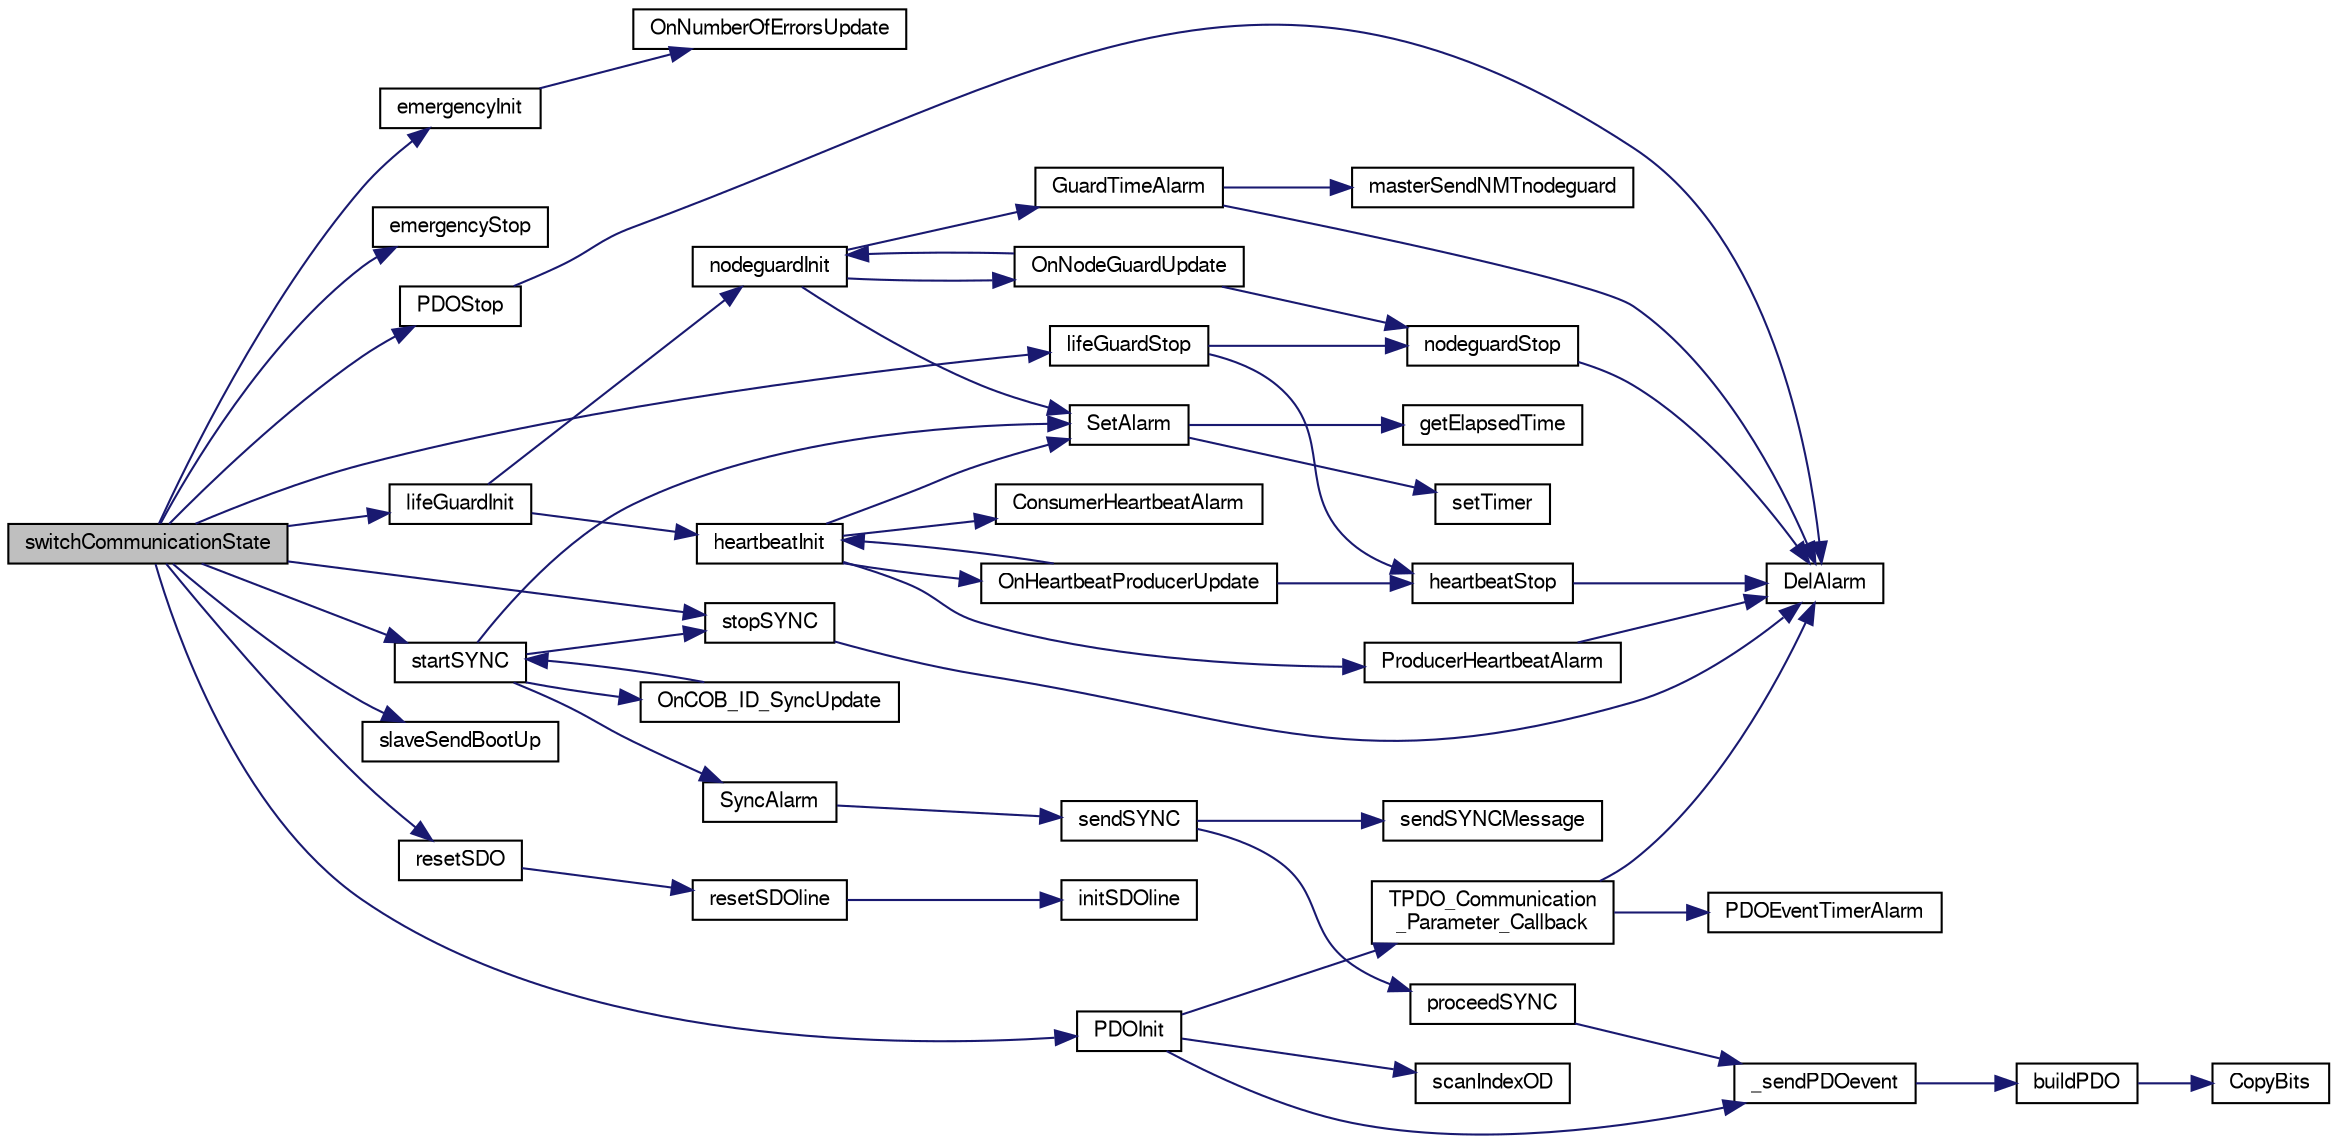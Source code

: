 digraph "switchCommunicationState"
{
  edge [fontname="FreeSans",fontsize="10",labelfontname="FreeSans",labelfontsize="10"];
  node [fontname="FreeSans",fontsize="10",shape=record];
  rankdir="LR";
  Node1 [label="switchCommunicationState",height=0.2,width=0.4,color="black", fillcolor="grey75", style="filled" fontcolor="black"];
  Node1 -> Node2 [color="midnightblue",fontsize="10",style="solid",fontname="FreeSans"];
  Node2 [label="emergencyInit",height=0.2,width=0.4,color="black", fillcolor="white", style="filled",URL="$emcy_8h.html#ac1ae9a72b60fc7dfde81d1c70b3f3196",tooltip="Start EMCY consumer and producer. "];
  Node2 -> Node3 [color="midnightblue",fontsize="10",style="solid",fontname="FreeSans"];
  Node3 [label="OnNumberOfErrorsUpdate",height=0.2,width=0.4,color="black", fillcolor="white", style="filled",URL="$emcy_8c.html#a11265d2ea7926d22310f1802ae722c5b"];
  Node1 -> Node4 [color="midnightblue",fontsize="10",style="solid",fontname="FreeSans"];
  Node4 [label="emergencyStop",height=0.2,width=0.4,color="black", fillcolor="white", style="filled",URL="$emcy_8h.html#a7b6a2abe14c9416b18bfbce1665247fb",tooltip="Stop EMCY producer and consumer. "];
  Node1 -> Node5 [color="midnightblue",fontsize="10",style="solid",fontname="FreeSans"];
  Node5 [label="lifeGuardInit",height=0.2,width=0.4,color="black", fillcolor="white", style="filled",URL="$lifegrd_8h.html#aeb614e7da7ad05814be22489ee022b87",tooltip="Start the life guarding service (heartbeat/node guarding). This service handles NMT error control mes..."];
  Node5 -> Node6 [color="midnightblue",fontsize="10",style="solid",fontname="FreeSans"];
  Node6 [label="heartbeatInit",height=0.2,width=0.4,color="black", fillcolor="white", style="filled",URL="$group__heartbeato.html#ga8896f6846e4d020390f6953f3d98aa21",tooltip="Start heartbeat consumer and producer with respect to 0x1016 and 0x1017 object dictionary entries..."];
  Node6 -> Node7 [color="midnightblue",fontsize="10",style="solid",fontname="FreeSans"];
  Node7 [label="OnHeartbeatProducerUpdate",height=0.2,width=0.4,color="black", fillcolor="white", style="filled",URL="$group__heartbeato.html#gad32067289c0105a381c2dcec74311226"];
  Node7 -> Node8 [color="midnightblue",fontsize="10",style="solid",fontname="FreeSans"];
  Node8 [label="heartbeatStop",height=0.2,width=0.4,color="black", fillcolor="white", style="filled",URL="$group__heartbeato.html#ga1b73047269c2a02065e12af18c6053c7",tooltip="Stop heartbeat consumer and producer. "];
  Node8 -> Node9 [color="midnightblue",fontsize="10",style="solid",fontname="FreeSans"];
  Node9 [label="DelAlarm",height=0.2,width=0.4,color="black", fillcolor="white", style="filled",URL="$group__timer.html#ga991b3cfaac2f201b14d5530f75985c21",tooltip="Delete an alarm before expiring. "];
  Node7 -> Node6 [color="midnightblue",fontsize="10",style="solid",fontname="FreeSans"];
  Node6 -> Node10 [color="midnightblue",fontsize="10",style="solid",fontname="FreeSans"];
  Node10 [label="SetAlarm",height=0.2,width=0.4,color="black", fillcolor="white", style="filled",URL="$group__timer.html#ga11c2616d78f06ed9144ef662f757b128",tooltip="Set an alarm to execute a callback function when expired. "];
  Node10 -> Node11 [color="midnightblue",fontsize="10",style="solid",fontname="FreeSans"];
  Node11 [label="getElapsedTime",height=0.2,width=0.4,color="black", fillcolor="white", style="filled",URL="$group__timer.html#ga4dccc204d52176bd547ab34d6858f5ba",tooltip="Get the time elapsed since latest timer occurence. "];
  Node10 -> Node12 [color="midnightblue",fontsize="10",style="solid",fontname="FreeSans"];
  Node12 [label="setTimer",height=0.2,width=0.4,color="black", fillcolor="white", style="filled",URL="$group__timer.html#gab8d05dee70f04b5c5190ab00e84da106",tooltip="Set a timerfor a given time. "];
  Node6 -> Node13 [color="midnightblue",fontsize="10",style="solid",fontname="FreeSans"];
  Node13 [label="ConsumerHeartbeatAlarm",height=0.2,width=0.4,color="black", fillcolor="white", style="filled",URL="$group__heartbeato.html#gac1fe275595c601d9dfed7cb9f5e3373e"];
  Node6 -> Node14 [color="midnightblue",fontsize="10",style="solid",fontname="FreeSans"];
  Node14 [label="ProducerHeartbeatAlarm",height=0.2,width=0.4,color="black", fillcolor="white", style="filled",URL="$group__heartbeato.html#gab762f7a046fafea414bb71a456c56709"];
  Node14 -> Node9 [color="midnightblue",fontsize="10",style="solid",fontname="FreeSans"];
  Node5 -> Node15 [color="midnightblue",fontsize="10",style="solid",fontname="FreeSans"];
  Node15 [label="nodeguardInit",height=0.2,width=0.4,color="black", fillcolor="white", style="filled",URL="$group__nodeguardo.html#ga3f81fed5eb843c8baf131915f5826649",tooltip="Start node guarding with respect to 0x100C and 0x100D in the object dictionary. "];
  Node15 -> Node16 [color="midnightblue",fontsize="10",style="solid",fontname="FreeSans"];
  Node16 [label="OnNodeGuardUpdate",height=0.2,width=0.4,color="black", fillcolor="white", style="filled",URL="$group__nodeguardo.html#ga6ca299d2e686313a85093b8a381af80a"];
  Node16 -> Node17 [color="midnightblue",fontsize="10",style="solid",fontname="FreeSans"];
  Node17 [label="nodeguardStop",height=0.2,width=0.4,color="black", fillcolor="white", style="filled",URL="$group__nodeguardo.html#gac259820ffbdf98861fc0e75646fba119",tooltip="Stop producing node guarding messages. "];
  Node17 -> Node9 [color="midnightblue",fontsize="10",style="solid",fontname="FreeSans"];
  Node16 -> Node15 [color="midnightblue",fontsize="10",style="solid",fontname="FreeSans"];
  Node15 -> Node10 [color="midnightblue",fontsize="10",style="solid",fontname="FreeSans"];
  Node15 -> Node18 [color="midnightblue",fontsize="10",style="solid",fontname="FreeSans"];
  Node18 [label="GuardTimeAlarm",height=0.2,width=0.4,color="black", fillcolor="white", style="filled",URL="$group__nodeguardo.html#ga58b22c95490ed51c5fd5608ac4f5d148",tooltip="The guardTime - Timer Callback. "];
  Node18 -> Node19 [color="midnightblue",fontsize="10",style="solid",fontname="FreeSans"];
  Node19 [label="masterSendNMTnodeguard",height=0.2,width=0.4,color="black", fillcolor="white", style="filled",URL="$group__nmtmaster.html#gaf63689baeabb15103c2b7afe8885c5c4",tooltip="Transmit a NodeGuard message on the network to the slave whose nodeId is node ID. ..."];
  Node18 -> Node9 [color="midnightblue",fontsize="10",style="solid",fontname="FreeSans"];
  Node1 -> Node20 [color="midnightblue",fontsize="10",style="solid",fontname="FreeSans"];
  Node20 [label="lifeGuardStop",height=0.2,width=0.4,color="black", fillcolor="white", style="filled",URL="$lifegrd_8h.html#a7bd167c1fa9ac8e87a4bac7735a58966",tooltip="Stop the life guarding service (heartbeat/node guarding). "];
  Node20 -> Node8 [color="midnightblue",fontsize="10",style="solid",fontname="FreeSans"];
  Node20 -> Node17 [color="midnightblue",fontsize="10",style="solid",fontname="FreeSans"];
  Node1 -> Node21 [color="midnightblue",fontsize="10",style="solid",fontname="FreeSans"];
  Node21 [label="PDOInit",height=0.2,width=0.4,color="black", fillcolor="white", style="filled",URL="$pdo_8c.html#a474688163fc6e1ffe47d56143a051714",tooltip="Initialize PDO feature. "];
  Node21 -> Node22 [color="midnightblue",fontsize="10",style="solid",fontname="FreeSans"];
  Node22 [label="_sendPDOevent",height=0.2,width=0.4,color="black", fillcolor="white", style="filled",URL="$group__pdo.html#ga95c3686cda4e9e6f7c847d2d0bb88fe8",tooltip="Function iterates on all TPDO and look TPDO transmit type and content change before sending it..."];
  Node22 -> Node23 [color="midnightblue",fontsize="10",style="solid",fontname="FreeSans"];
  Node23 [label="buildPDO",height=0.2,width=0.4,color="black", fillcolor="white", style="filled",URL="$pdo_8c.html#a889902163641f6fc8039550cb11ec320",tooltip="Copy all the data to transmit in process_var Prepare the PDO defined at index to be sent *pwCobId : r..."];
  Node23 -> Node24 [color="midnightblue",fontsize="10",style="solid",fontname="FreeSans"];
  Node24 [label="CopyBits",height=0.2,width=0.4,color="black", fillcolor="white", style="filled",URL="$pdo_8c.html#ae468510c9f77f502207d961d26389918"];
  Node21 -> Node25 [color="midnightblue",fontsize="10",style="solid",fontname="FreeSans"];
  Node25 [label="scanIndexOD",height=0.2,width=0.4,color="black", fillcolor="white", style="filled",URL="$objacces_8h.html#a11e9f24840d05a6a622955b51f91af53",tooltip="Scan the index of object dictionary. Used only by setODentry and getODentry. "];
  Node21 -> Node26 [color="midnightblue",fontsize="10",style="solid",fontname="FreeSans"];
  Node26 [label="TPDO_Communication\l_Parameter_Callback",height=0.2,width=0.4,color="black", fillcolor="white", style="filled",URL="$pdo_8c.html#a3e9718d5f111be6a018a94c681f7ba07"];
  Node26 -> Node9 [color="midnightblue",fontsize="10",style="solid",fontname="FreeSans"];
  Node26 -> Node27 [color="midnightblue",fontsize="10",style="solid",fontname="FreeSans"];
  Node27 [label="PDOEventTimerAlarm",height=0.2,width=0.4,color="black", fillcolor="white", style="filled",URL="$group__pdo.html#gae983f9075bd04d0afff7391891a0d7c3",tooltip="Set timer for PDO event. "];
  Node1 -> Node28 [color="midnightblue",fontsize="10",style="solid",fontname="FreeSans"];
  Node28 [label="PDOStop",height=0.2,width=0.4,color="black", fillcolor="white", style="filled",URL="$pdo_8c.html#a745aea83aebbc1ec052a98f18586cb35",tooltip="Stop PDO feature. "];
  Node28 -> Node9 [color="midnightblue",fontsize="10",style="solid",fontname="FreeSans"];
  Node1 -> Node29 [color="midnightblue",fontsize="10",style="solid",fontname="FreeSans"];
  Node29 [label="resetSDO",height=0.2,width=0.4,color="black", fillcolor="white", style="filled",URL="$sdo_8c.html#a1f4f07eccc4890a11ccf4f632da7740b",tooltip="Reset all SDO buffers. "];
  Node29 -> Node30 [color="midnightblue",fontsize="10",style="solid",fontname="FreeSans"];
  Node30 [label="resetSDOline",height=0.2,width=0.4,color="black", fillcolor="white", style="filled",URL="$sdo_8c.html#a42d33be015d4c4c83c73f1f0e588f481",tooltip="Reset an unused line. "];
  Node30 -> Node31 [color="midnightblue",fontsize="10",style="solid",fontname="FreeSans"];
  Node31 [label="initSDOline",height=0.2,width=0.4,color="black", fillcolor="white", style="filled",URL="$sdo_8c.html#aa570e2c8e69527298b428563a38ced9f",tooltip="Initialize some fields of the structure. "];
  Node1 -> Node32 [color="midnightblue",fontsize="10",style="solid",fontname="FreeSans"];
  Node32 [label="slaveSendBootUp",height=0.2,width=0.4,color="black", fillcolor="white", style="filled",URL="$nmtSlave_8c.html#aaced28a97b2c256320dfde3c4b36a7d5",tooltip="Transmit the boot-Up frame when the slave is moving from initialization state to pre_operational stat..."];
  Node1 -> Node33 [color="midnightblue",fontsize="10",style="solid",fontname="FreeSans"];
  Node33 [label="startSYNC",height=0.2,width=0.4,color="black", fillcolor="white", style="filled",URL="$sync_8c.html#a2e0bf669f5b40dfbdda0f12a5ae3631a"];
  Node33 -> Node34 [color="midnightblue",fontsize="10",style="solid",fontname="FreeSans"];
  Node34 [label="stopSYNC",height=0.2,width=0.4,color="black", fillcolor="white", style="filled",URL="$sync_8c.html#a41c47dbd59d22bf9bab6cd288cf27164"];
  Node34 -> Node9 [color="midnightblue",fontsize="10",style="solid",fontname="FreeSans"];
  Node33 -> Node35 [color="midnightblue",fontsize="10",style="solid",fontname="FreeSans"];
  Node35 [label="OnCOB_ID_SyncUpdate",height=0.2,width=0.4,color="black", fillcolor="white", style="filled",URL="$sync_8c.html#a82595787f641ab85980d83522f1158b0"];
  Node35 -> Node33 [color="midnightblue",fontsize="10",style="solid",fontname="FreeSans"];
  Node33 -> Node10 [color="midnightblue",fontsize="10",style="solid",fontname="FreeSans"];
  Node33 -> Node36 [color="midnightblue",fontsize="10",style="solid",fontname="FreeSans"];
  Node36 [label="SyncAlarm",height=0.2,width=0.4,color="black", fillcolor="white", style="filled",URL="$sync_8c.html#abbcce7b549414c7bc1aa72fa66258b45"];
  Node36 -> Node37 [color="midnightblue",fontsize="10",style="solid",fontname="FreeSans"];
  Node37 [label="sendSYNC",height=0.2,width=0.4,color="black", fillcolor="white", style="filled",URL="$sync_8c.html#adee64da8e8e5ff05f1ff2be3c7fe2e5f",tooltip="Transmit a SYNC message and trigger sync TPDOs. "];
  Node37 -> Node38 [color="midnightblue",fontsize="10",style="solid",fontname="FreeSans"];
  Node38 [label="sendSYNCMessage",height=0.2,width=0.4,color="black", fillcolor="white", style="filled",URL="$sync_8c.html#a097cddb0103b1a8f56ecf976b03936a3",tooltip="Transmit a SYNC message on CAN bus. "];
  Node37 -> Node39 [color="midnightblue",fontsize="10",style="solid",fontname="FreeSans"];
  Node39 [label="proceedSYNC",height=0.2,width=0.4,color="black", fillcolor="white", style="filled",URL="$sync_8c.html#ade5dd12cef515c82dae1fddc34d4e711",tooltip="This function is called when the node is receiving a SYNC message (cob-id = 0x80). "];
  Node39 -> Node22 [color="midnightblue",fontsize="10",style="solid",fontname="FreeSans"];
  Node1 -> Node34 [color="midnightblue",fontsize="10",style="solid",fontname="FreeSans"];
}
